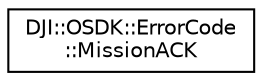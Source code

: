 digraph "Graphical Class Hierarchy"
{
 // INTERACTIVE_SVG=YES
 // LATEX_PDF_SIZE
  edge [fontname="Helvetica",fontsize="10",labelfontname="Helvetica",labelfontsize="10"];
  node [fontname="Helvetica",fontsize="10",shape=record];
  rankdir="LR";
  Node0 [label="DJI::OSDK::ErrorCode\l::MissionACK",height=0.2,width=0.4,color="black", fillcolor="white", style="filled",URL="$classDJI_1_1OSDK_1_1ErrorCode_1_1MissionACK.html",tooltip="Mission ACK Error Codes."];
}
